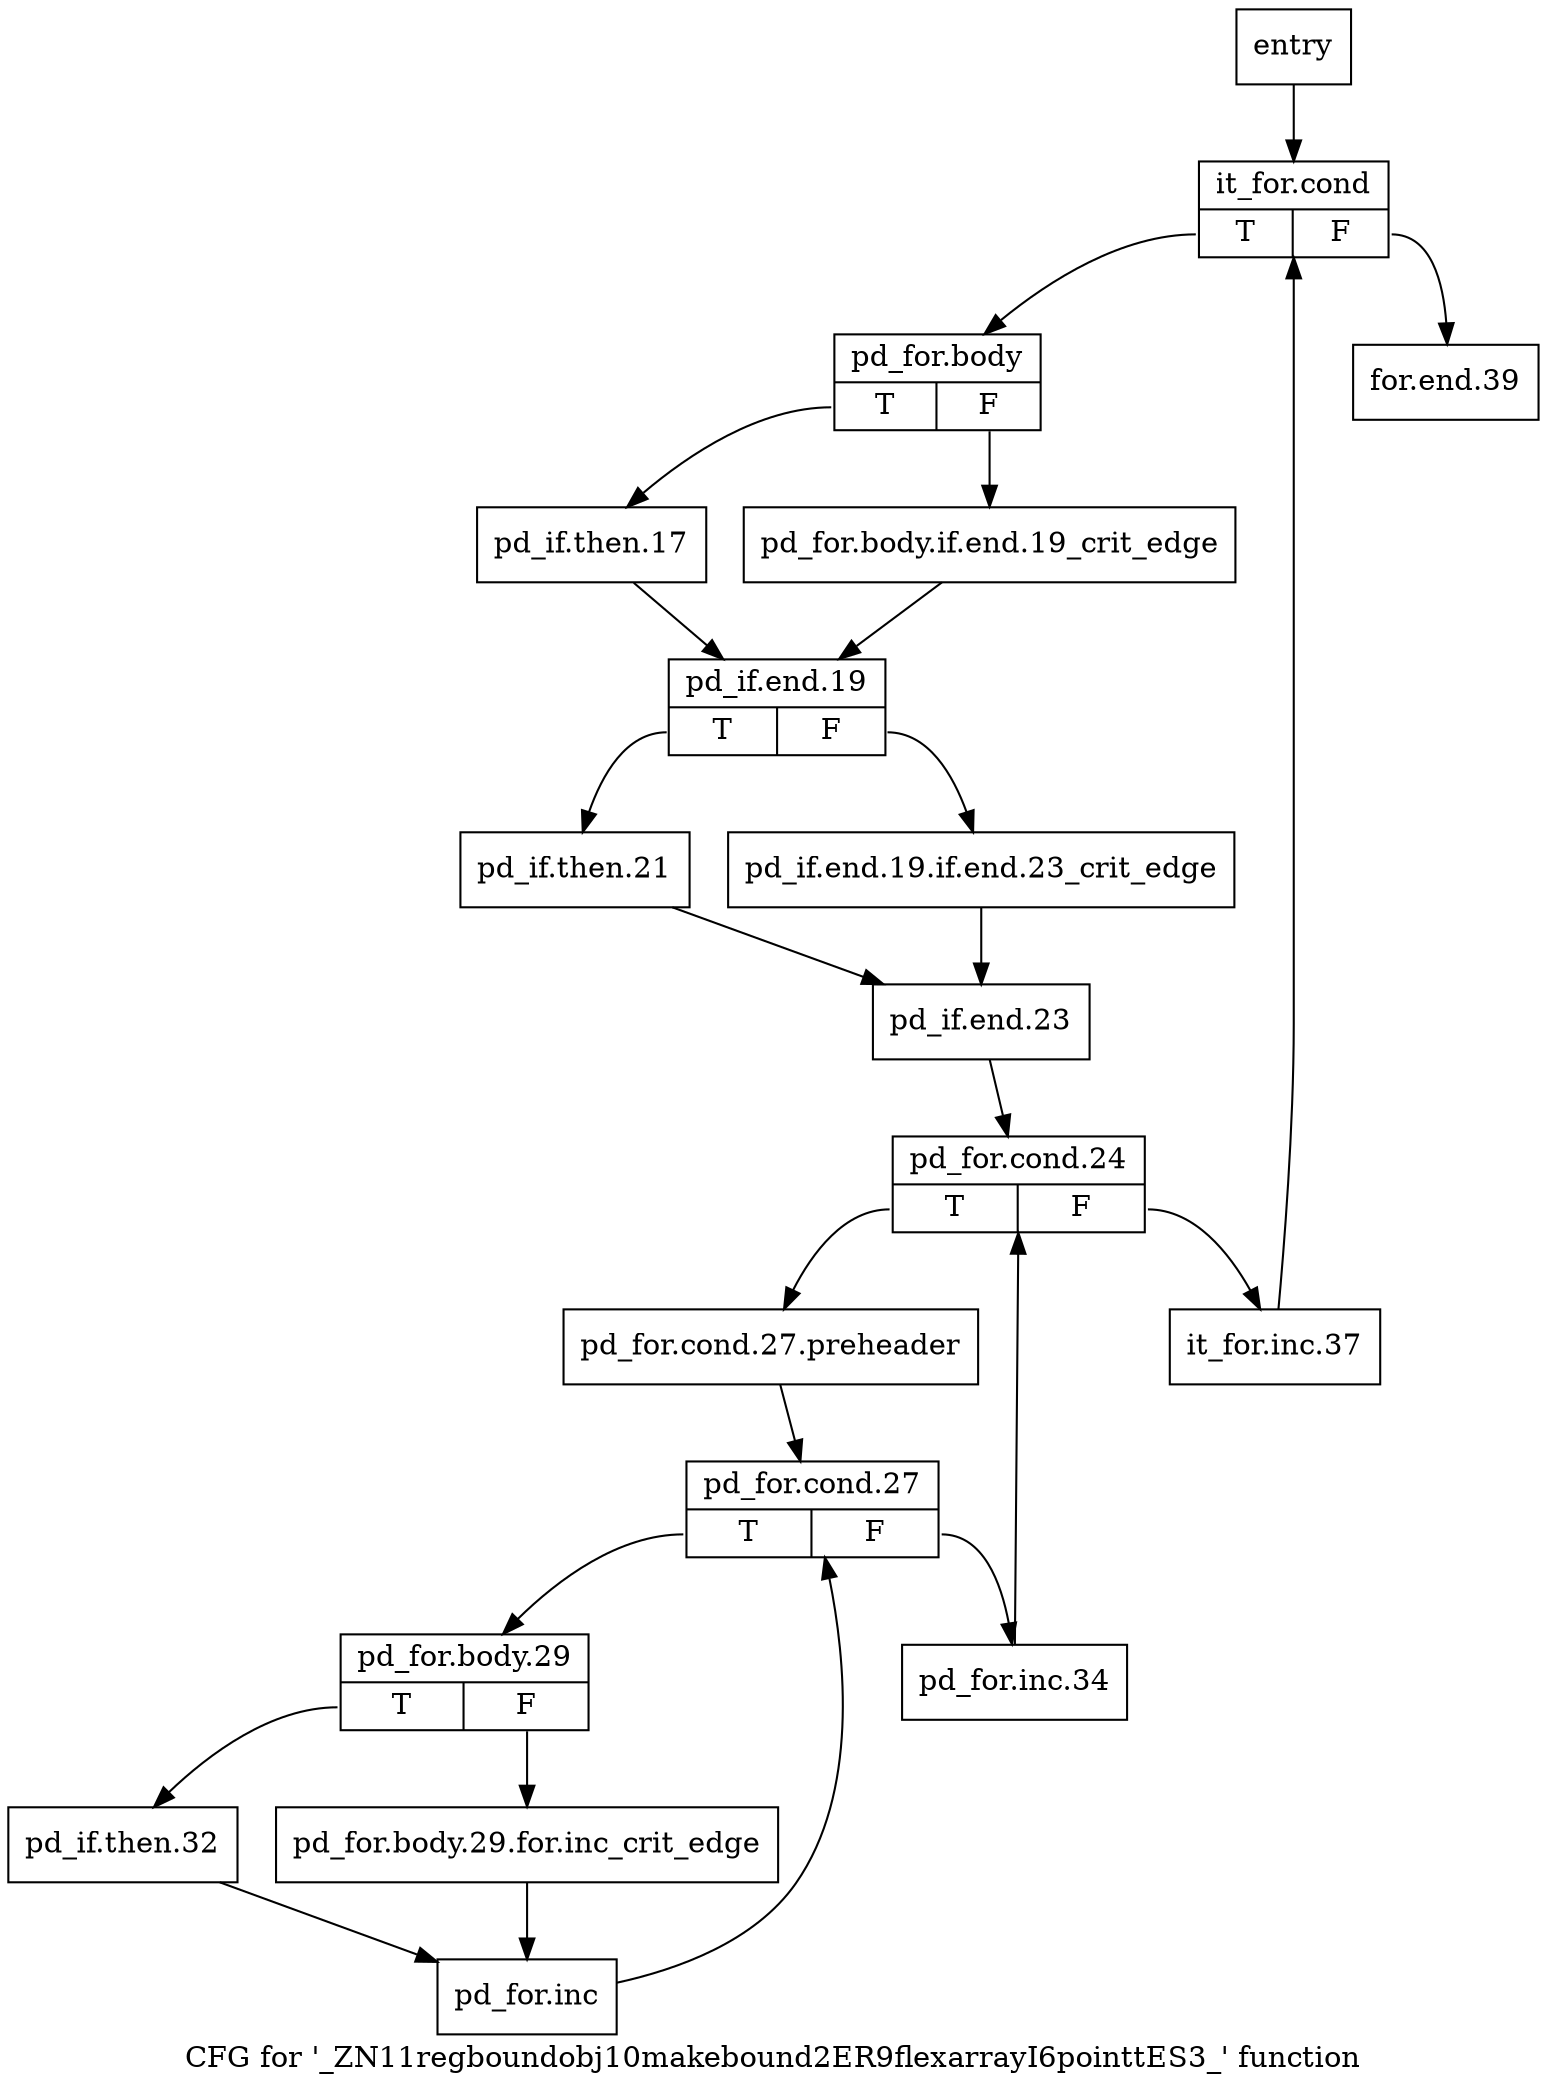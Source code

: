 digraph "CFG for '_ZN11regboundobj10makebound2ER9flexarrayI6pointtES3_' function" {
	label="CFG for '_ZN11regboundobj10makebound2ER9flexarrayI6pointtES3_' function";

	Node0x2355d80 [shape=record,label="{entry}"];
	Node0x2355d80 -> Node0x2355dd0;
	Node0x2355dd0 [shape=record,label="{it_for.cond|{<s0>T|<s1>F}}"];
	Node0x2355dd0:s0 -> Node0x2355e20;
	Node0x2355dd0:s1 -> Node0x2356320;
	Node0x2355e20 [shape=record,label="{pd_for.body|{<s0>T|<s1>F}}"];
	Node0x2355e20:s0 -> Node0x2355ec0;
	Node0x2355e20:s1 -> Node0x2355e70;
	Node0x2355e70 [shape=record,label="{pd_for.body.if.end.19_crit_edge}"];
	Node0x2355e70 -> Node0x2355f10;
	Node0x2355ec0 [shape=record,label="{pd_if.then.17}"];
	Node0x2355ec0 -> Node0x2355f10;
	Node0x2355f10 [shape=record,label="{pd_if.end.19|{<s0>T|<s1>F}}"];
	Node0x2355f10:s0 -> Node0x2355fb0;
	Node0x2355f10:s1 -> Node0x2355f60;
	Node0x2355f60 [shape=record,label="{pd_if.end.19.if.end.23_crit_edge}"];
	Node0x2355f60 -> Node0x2356000;
	Node0x2355fb0 [shape=record,label="{pd_if.then.21}"];
	Node0x2355fb0 -> Node0x2356000;
	Node0x2356000 [shape=record,label="{pd_if.end.23}"];
	Node0x2356000 -> Node0x2356050;
	Node0x2356050 [shape=record,label="{pd_for.cond.24|{<s0>T|<s1>F}}"];
	Node0x2356050:s0 -> Node0x23560a0;
	Node0x2356050:s1 -> Node0x23562d0;
	Node0x23560a0 [shape=record,label="{pd_for.cond.27.preheader}"];
	Node0x23560a0 -> Node0x23560f0;
	Node0x23560f0 [shape=record,label="{pd_for.cond.27|{<s0>T|<s1>F}}"];
	Node0x23560f0:s0 -> Node0x2356140;
	Node0x23560f0:s1 -> Node0x2356280;
	Node0x2356140 [shape=record,label="{pd_for.body.29|{<s0>T|<s1>F}}"];
	Node0x2356140:s0 -> Node0x23561e0;
	Node0x2356140:s1 -> Node0x2356190;
	Node0x2356190 [shape=record,label="{pd_for.body.29.for.inc_crit_edge}"];
	Node0x2356190 -> Node0x2356230;
	Node0x23561e0 [shape=record,label="{pd_if.then.32}"];
	Node0x23561e0 -> Node0x2356230;
	Node0x2356230 [shape=record,label="{pd_for.inc}"];
	Node0x2356230 -> Node0x23560f0;
	Node0x2356280 [shape=record,label="{pd_for.inc.34}"];
	Node0x2356280 -> Node0x2356050;
	Node0x23562d0 [shape=record,label="{it_for.inc.37}"];
	Node0x23562d0 -> Node0x2355dd0;
	Node0x2356320 [shape=record,label="{for.end.39}"];
}
